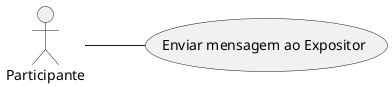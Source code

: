 @startuml
left to right direction

actor "Participante" as Usuario

usecase "Enviar mensagem ao Expositor" as UC2

Usuario -- UC2

@enduml